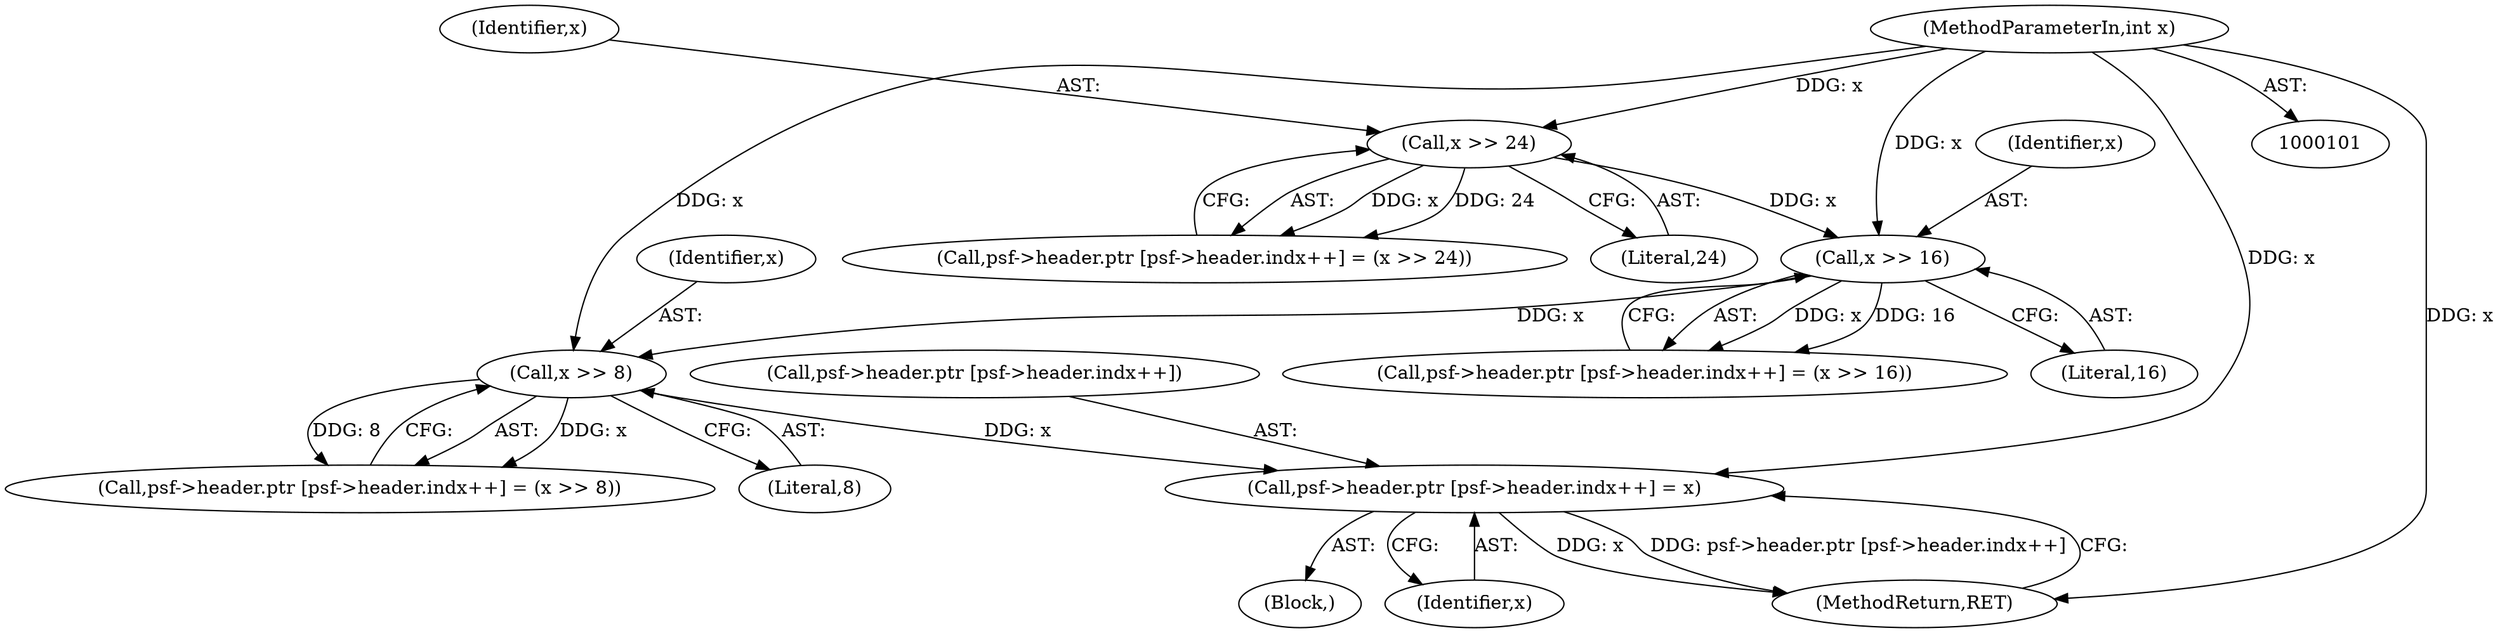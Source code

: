 digraph "0_libsndfile_708e996c87c5fae77b104ccfeb8f6db784c32074_11@pointer" {
"1000153" [label="(Call,psf->header.ptr [psf->header.indx++] = x)"];
"1000150" [label="(Call,x >> 8)"];
"1000134" [label="(Call,x >> 16)"];
"1000118" [label="(Call,x >> 24)"];
"1000103" [label="(MethodParameterIn,int x)"];
"1000166" [label="(Identifier,x)"];
"1000104" [label="(Block,)"];
"1000151" [label="(Identifier,x)"];
"1000134" [label="(Call,x >> 16)"];
"1000150" [label="(Call,x >> 8)"];
"1000136" [label="(Literal,16)"];
"1000120" [label="(Literal,24)"];
"1000135" [label="(Identifier,x)"];
"1000137" [label="(Call,psf->header.ptr [psf->header.indx++] = (x >> 8))"];
"1000119" [label="(Identifier,x)"];
"1000152" [label="(Literal,8)"];
"1000121" [label="(Call,psf->header.ptr [psf->header.indx++] = (x >> 16))"];
"1000118" [label="(Call,x >> 24)"];
"1000105" [label="(Call,psf->header.ptr [psf->header.indx++] = (x >> 24))"];
"1000154" [label="(Call,psf->header.ptr [psf->header.indx++])"];
"1000167" [label="(MethodReturn,RET)"];
"1000153" [label="(Call,psf->header.ptr [psf->header.indx++] = x)"];
"1000103" [label="(MethodParameterIn,int x)"];
"1000153" -> "1000104"  [label="AST: "];
"1000153" -> "1000166"  [label="CFG: "];
"1000154" -> "1000153"  [label="AST: "];
"1000166" -> "1000153"  [label="AST: "];
"1000167" -> "1000153"  [label="CFG: "];
"1000153" -> "1000167"  [label="DDG: x"];
"1000153" -> "1000167"  [label="DDG: psf->header.ptr [psf->header.indx++]"];
"1000150" -> "1000153"  [label="DDG: x"];
"1000103" -> "1000153"  [label="DDG: x"];
"1000150" -> "1000137"  [label="AST: "];
"1000150" -> "1000152"  [label="CFG: "];
"1000151" -> "1000150"  [label="AST: "];
"1000152" -> "1000150"  [label="AST: "];
"1000137" -> "1000150"  [label="CFG: "];
"1000150" -> "1000137"  [label="DDG: x"];
"1000150" -> "1000137"  [label="DDG: 8"];
"1000134" -> "1000150"  [label="DDG: x"];
"1000103" -> "1000150"  [label="DDG: x"];
"1000134" -> "1000121"  [label="AST: "];
"1000134" -> "1000136"  [label="CFG: "];
"1000135" -> "1000134"  [label="AST: "];
"1000136" -> "1000134"  [label="AST: "];
"1000121" -> "1000134"  [label="CFG: "];
"1000134" -> "1000121"  [label="DDG: x"];
"1000134" -> "1000121"  [label="DDG: 16"];
"1000118" -> "1000134"  [label="DDG: x"];
"1000103" -> "1000134"  [label="DDG: x"];
"1000118" -> "1000105"  [label="AST: "];
"1000118" -> "1000120"  [label="CFG: "];
"1000119" -> "1000118"  [label="AST: "];
"1000120" -> "1000118"  [label="AST: "];
"1000105" -> "1000118"  [label="CFG: "];
"1000118" -> "1000105"  [label="DDG: x"];
"1000118" -> "1000105"  [label="DDG: 24"];
"1000103" -> "1000118"  [label="DDG: x"];
"1000103" -> "1000101"  [label="AST: "];
"1000103" -> "1000167"  [label="DDG: x"];
}
